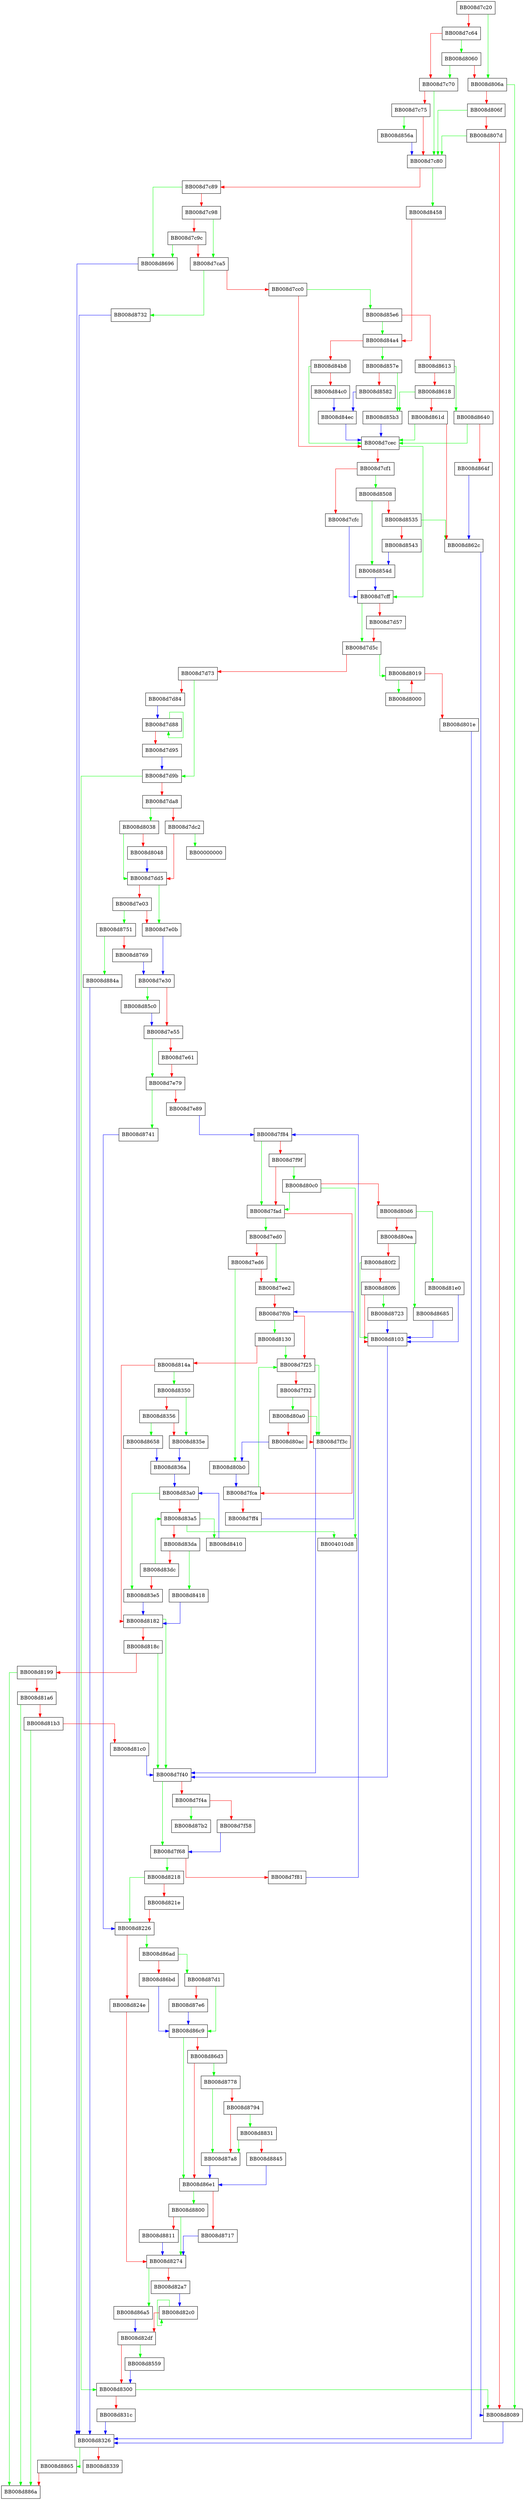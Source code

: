 digraph getaddrinfo {
  node [shape="box"];
  graph [splines=ortho];
  BB008d7c20 -> BB008d806a [color="green"];
  BB008d7c20 -> BB008d7c64 [color="red"];
  BB008d7c64 -> BB008d8060 [color="green"];
  BB008d7c64 -> BB008d7c70 [color="red"];
  BB008d7c70 -> BB008d7c80 [color="green"];
  BB008d7c70 -> BB008d7c75 [color="red"];
  BB008d7c75 -> BB008d856a [color="green"];
  BB008d7c75 -> BB008d7c80 [color="red"];
  BB008d7c80 -> BB008d8458 [color="green"];
  BB008d7c80 -> BB008d7c89 [color="red"];
  BB008d7c89 -> BB008d8696 [color="green"];
  BB008d7c89 -> BB008d7c98 [color="red"];
  BB008d7c98 -> BB008d7ca5 [color="green"];
  BB008d7c98 -> BB008d7c9c [color="red"];
  BB008d7c9c -> BB008d8696 [color="green"];
  BB008d7c9c -> BB008d7ca5 [color="red"];
  BB008d7ca5 -> BB008d8732 [color="green"];
  BB008d7ca5 -> BB008d7cc0 [color="red"];
  BB008d7cc0 -> BB008d85e6 [color="green"];
  BB008d7cc0 -> BB008d7cec [color="red"];
  BB008d7cec -> BB008d7cff [color="green"];
  BB008d7cec -> BB008d7cf1 [color="red"];
  BB008d7cf1 -> BB008d8508 [color="green"];
  BB008d7cf1 -> BB008d7cfc [color="red"];
  BB008d7cfc -> BB008d7cff [color="blue"];
  BB008d7cff -> BB008d7d5c [color="green"];
  BB008d7cff -> BB008d7d57 [color="red"];
  BB008d7d57 -> BB008d7d5c [color="red"];
  BB008d7d5c -> BB008d8019 [color="green"];
  BB008d7d5c -> BB008d7d73 [color="red"];
  BB008d7d73 -> BB008d7d9b [color="green"];
  BB008d7d73 -> BB008d7d84 [color="red"];
  BB008d7d84 -> BB008d7d88 [color="blue"];
  BB008d7d88 -> BB008d7d88 [color="green"];
  BB008d7d88 -> BB008d7d95 [color="red"];
  BB008d7d95 -> BB008d7d9b [color="blue"];
  BB008d7d9b -> BB008d8300 [color="green"];
  BB008d7d9b -> BB008d7da8 [color="red"];
  BB008d7da8 -> BB008d8038 [color="green"];
  BB008d7da8 -> BB008d7dc2 [color="red"];
  BB008d7dc2 -> BB00000000 [color="green"];
  BB008d7dc2 -> BB008d7dd5 [color="red"];
  BB008d7dd5 -> BB008d7e0b [color="green"];
  BB008d7dd5 -> BB008d7e03 [color="red"];
  BB008d7e03 -> BB008d8751 [color="green"];
  BB008d7e03 -> BB008d7e0b [color="red"];
  BB008d7e0b -> BB008d7e30 [color="blue"];
  BB008d7e30 -> BB008d85c0 [color="green"];
  BB008d7e30 -> BB008d7e55 [color="red"];
  BB008d7e55 -> BB008d7e79 [color="green"];
  BB008d7e55 -> BB008d7e61 [color="red"];
  BB008d7e61 -> BB008d7e79 [color="red"];
  BB008d7e79 -> BB008d8741 [color="green"];
  BB008d7e79 -> BB008d7e89 [color="red"];
  BB008d7e89 -> BB008d7f84 [color="blue"];
  BB008d7ed0 -> BB008d7ee2 [color="green"];
  BB008d7ed0 -> BB008d7ed6 [color="red"];
  BB008d7ed6 -> BB008d80b0 [color="green"];
  BB008d7ed6 -> BB008d7ee2 [color="red"];
  BB008d7ee2 -> BB008d7f0b [color="red"];
  BB008d7f0b -> BB008d8130 [color="green"];
  BB008d7f0b -> BB008d7f25 [color="red"];
  BB008d7f25 -> BB008d7f3c [color="green"];
  BB008d7f25 -> BB008d7f32 [color="red"];
  BB008d7f32 -> BB008d80a0 [color="green"];
  BB008d7f32 -> BB008d7f3c [color="red"];
  BB008d7f3c -> BB008d7f40 [color="blue"];
  BB008d7f40 -> BB008d7f68 [color="green"];
  BB008d7f40 -> BB008d7f4a [color="red"];
  BB008d7f4a -> BB008d87b2 [color="green"];
  BB008d7f4a -> BB008d7f58 [color="red"];
  BB008d7f58 -> BB008d7f68 [color="blue"];
  BB008d7f68 -> BB008d8218 [color="green"];
  BB008d7f68 -> BB008d7f81 [color="red"];
  BB008d7f81 -> BB008d7f84 [color="blue"];
  BB008d7f84 -> BB008d7fad [color="green"];
  BB008d7f84 -> BB008d7f9f [color="red"];
  BB008d7f9f -> BB008d80c0 [color="green"];
  BB008d7f9f -> BB008d7fad [color="red"];
  BB008d7fad -> BB008d7ed0 [color="green"];
  BB008d7fad -> BB008d7fca [color="red"];
  BB008d7fca -> BB008d7f25 [color="green"];
  BB008d7fca -> BB008d7ff4 [color="red"];
  BB008d7ff4 -> BB008d7f0b [color="blue"];
  BB008d8000 -> BB008d8019 [color="red"];
  BB008d8019 -> BB008d8000 [color="green"];
  BB008d8019 -> BB008d801e [color="red"];
  BB008d801e -> BB008d8326 [color="blue"];
  BB008d8038 -> BB008d7dd5 [color="green"];
  BB008d8038 -> BB008d8048 [color="red"];
  BB008d8048 -> BB008d7dd5 [color="blue"];
  BB008d8060 -> BB008d7c70 [color="green"];
  BB008d8060 -> BB008d806a [color="red"];
  BB008d806a -> BB008d8089 [color="green"];
  BB008d806a -> BB008d806f [color="red"];
  BB008d806f -> BB008d7c80 [color="green"];
  BB008d806f -> BB008d807d [color="red"];
  BB008d807d -> BB008d7c80 [color="green"];
  BB008d807d -> BB008d8089 [color="red"];
  BB008d8089 -> BB008d8326 [color="blue"];
  BB008d80a0 -> BB008d7f3c [color="green"];
  BB008d80a0 -> BB008d80ac [color="red"];
  BB008d80ac -> BB008d80b0 [color="blue"];
  BB008d80b0 -> BB008d7fca [color="blue"];
  BB008d80c0 -> BB004010d8 [color="green"];
  BB008d80c0 -> BB008d7fad [color="green"];
  BB008d80c0 -> BB008d80d6 [color="red"];
  BB008d80d6 -> BB008d81e0 [color="green"];
  BB008d80d6 -> BB008d80ea [color="red"];
  BB008d80ea -> BB008d8685 [color="green"];
  BB008d80ea -> BB008d80f2 [color="red"];
  BB008d80f2 -> BB008d8103 [color="green"];
  BB008d80f2 -> BB008d80f6 [color="red"];
  BB008d80f6 -> BB008d8723 [color="green"];
  BB008d80f6 -> BB008d8103 [color="red"];
  BB008d8103 -> BB008d7f40 [color="blue"];
  BB008d8130 -> BB008d7f25 [color="green"];
  BB008d8130 -> BB008d814a [color="red"];
  BB008d814a -> BB008d8350 [color="green"];
  BB008d814a -> BB008d8182 [color="red"];
  BB008d8182 -> BB008d7f40 [color="green"];
  BB008d8182 -> BB008d818c [color="red"];
  BB008d818c -> BB008d7f40 [color="green"];
  BB008d818c -> BB008d8199 [color="red"];
  BB008d8199 -> BB008d886a [color="green"];
  BB008d8199 -> BB008d81a6 [color="red"];
  BB008d81a6 -> BB008d886a [color="green"];
  BB008d81a6 -> BB008d81b3 [color="red"];
  BB008d81b3 -> BB008d886a [color="green"];
  BB008d81b3 -> BB008d81c0 [color="red"];
  BB008d81c0 -> BB008d7f40 [color="blue"];
  BB008d81e0 -> BB008d8103 [color="blue"];
  BB008d8218 -> BB008d8226 [color="green"];
  BB008d8218 -> BB008d821e [color="red"];
  BB008d821e -> BB008d8226 [color="red"];
  BB008d8226 -> BB008d86ad [color="green"];
  BB008d8226 -> BB008d824e [color="red"];
  BB008d824e -> BB008d8274 [color="red"];
  BB008d8274 -> BB008d86a5 [color="green"];
  BB008d8274 -> BB008d82a7 [color="red"];
  BB008d82a7 -> BB008d82c0 [color="blue"];
  BB008d82c0 -> BB008d82c0 [color="green"];
  BB008d82c0 -> BB008d82df [color="red"];
  BB008d82df -> BB008d8559 [color="green"];
  BB008d82df -> BB008d8300 [color="red"];
  BB008d8300 -> BB008d8089 [color="green"];
  BB008d8300 -> BB008d831c [color="red"];
  BB008d831c -> BB008d8326 [color="blue"];
  BB008d8326 -> BB008d8865 [color="green"];
  BB008d8326 -> BB008d8339 [color="red"];
  BB008d8350 -> BB008d835e [color="green"];
  BB008d8350 -> BB008d8356 [color="red"];
  BB008d8356 -> BB008d8658 [color="green"];
  BB008d8356 -> BB008d835e [color="red"];
  BB008d835e -> BB008d836a [color="blue"];
  BB008d836a -> BB008d83a0 [color="blue"];
  BB008d83a0 -> BB008d83e5 [color="green"];
  BB008d83a0 -> BB008d83a5 [color="red"];
  BB008d83a5 -> BB004010d8 [color="green"];
  BB008d83a5 -> BB008d8410 [color="green"];
  BB008d83a5 -> BB008d83da [color="red"];
  BB008d83da -> BB008d8418 [color="green"];
  BB008d83da -> BB008d83dc [color="red"];
  BB008d83dc -> BB008d83a5 [color="green"];
  BB008d83dc -> BB008d83e5 [color="red"];
  BB008d83e5 -> BB008d8182 [color="blue"];
  BB008d8410 -> BB008d83a0 [color="blue"];
  BB008d8418 -> BB008d8182 [color="blue"];
  BB008d8458 -> BB008d84a4 [color="red"];
  BB008d84a4 -> BB008d857e [color="green"];
  BB008d84a4 -> BB008d84b8 [color="red"];
  BB008d84b8 -> BB008d7cec [color="green"];
  BB008d84b8 -> BB008d84c0 [color="red"];
  BB008d84c0 -> BB008d84ec [color="blue"];
  BB008d84ec -> BB008d7cec [color="blue"];
  BB008d8508 -> BB008d854d [color="green"];
  BB008d8508 -> BB008d8535 [color="red"];
  BB008d8535 -> BB008d862c [color="green"];
  BB008d8535 -> BB008d8543 [color="red"];
  BB008d8543 -> BB008d854d [color="blue"];
  BB008d854d -> BB008d7cff [color="blue"];
  BB008d8559 -> BB008d8300 [color="blue"];
  BB008d856a -> BB008d7c80 [color="blue"];
  BB008d857e -> BB008d85b3 [color="green"];
  BB008d857e -> BB008d8582 [color="red"];
  BB008d8582 -> BB008d84ec [color="blue"];
  BB008d85b3 -> BB008d7cec [color="blue"];
  BB008d85c0 -> BB008d7e55 [color="blue"];
  BB008d85e6 -> BB008d84a4 [color="green"];
  BB008d85e6 -> BB008d8613 [color="red"];
  BB008d8613 -> BB008d8640 [color="green"];
  BB008d8613 -> BB008d8618 [color="red"];
  BB008d8618 -> BB008d85b3 [color="green"];
  BB008d8618 -> BB008d861d [color="red"];
  BB008d861d -> BB008d7cec [color="green"];
  BB008d861d -> BB008d862c [color="red"];
  BB008d862c -> BB008d8089 [color="blue"];
  BB008d8640 -> BB008d7cec [color="green"];
  BB008d8640 -> BB008d864f [color="red"];
  BB008d864f -> BB008d862c [color="blue"];
  BB008d8658 -> BB008d836a [color="blue"];
  BB008d8685 -> BB008d8103 [color="blue"];
  BB008d8696 -> BB008d8326 [color="blue"];
  BB008d86a5 -> BB008d82df [color="blue"];
  BB008d86ad -> BB008d87d1 [color="green"];
  BB008d86ad -> BB008d86bd [color="red"];
  BB008d86bd -> BB008d86c9 [color="blue"];
  BB008d86c9 -> BB008d86e1 [color="green"];
  BB008d86c9 -> BB008d86d3 [color="red"];
  BB008d86d3 -> BB008d8778 [color="green"];
  BB008d86d3 -> BB008d86e1 [color="red"];
  BB008d86e1 -> BB008d8800 [color="green"];
  BB008d86e1 -> BB008d8717 [color="red"];
  BB008d8717 -> BB008d8274 [color="blue"];
  BB008d8723 -> BB008d8103 [color="blue"];
  BB008d8732 -> BB008d8326 [color="blue"];
  BB008d8741 -> BB008d8226 [color="blue"];
  BB008d8751 -> BB008d884a [color="green"];
  BB008d8751 -> BB008d8769 [color="red"];
  BB008d8769 -> BB008d7e30 [color="blue"];
  BB008d8778 -> BB008d87a8 [color="green"];
  BB008d8778 -> BB008d8794 [color="red"];
  BB008d8794 -> BB008d8831 [color="green"];
  BB008d8794 -> BB008d87a8 [color="red"];
  BB008d87a8 -> BB008d86e1 [color="blue"];
  BB008d87d1 -> BB008d86c9 [color="green"];
  BB008d87d1 -> BB008d87e6 [color="red"];
  BB008d87e6 -> BB008d86c9 [color="blue"];
  BB008d8800 -> BB008d8274 [color="green"];
  BB008d8800 -> BB008d8811 [color="red"];
  BB008d8811 -> BB008d8274 [color="blue"];
  BB008d8831 -> BB008d87a8 [color="green"];
  BB008d8831 -> BB008d8845 [color="red"];
  BB008d8845 -> BB008d86e1 [color="blue"];
  BB008d884a -> BB008d8326 [color="blue"];
  BB008d8865 -> BB008d886a [color="red"];
}